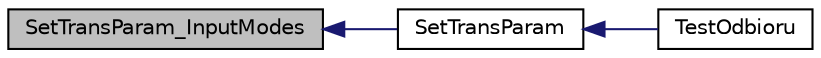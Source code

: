 digraph "SetTransParam_InputModes"
{
  edge [fontname="Helvetica",fontsize="10",labelfontname="Helvetica",labelfontsize="10"];
  node [fontname="Helvetica",fontsize="10",shape=record];
  rankdir="LR";
  Node1 [label="SetTransParam_InputModes",height=0.2,width=0.4,color="black", fillcolor="grey75", style="filled", fontcolor="black"];
  Node1 -> Node2 [dir="back",color="midnightblue",fontsize="10",style="solid",fontname="Helvetica"];
  Node2 [label="SetTransParam",height=0.2,width=0.4,color="black", fillcolor="white", style="filled",URL="$transparam_8cpp.html#abbc868041fa51d5f4d3923d8b3488867",tooltip="Ustawianie parametrów transmisji. "];
  Node2 -> Node3 [dir="back",color="midnightblue",fontsize="10",style="solid",fontname="Helvetica"];
  Node3 [label="TestOdbioru",height=0.2,width=0.4,color="black", fillcolor="white", style="filled",URL="$odbieranie_8cpp.html#a8ba1cb8263e0f85250d2dbd1fb60e825"];
}
